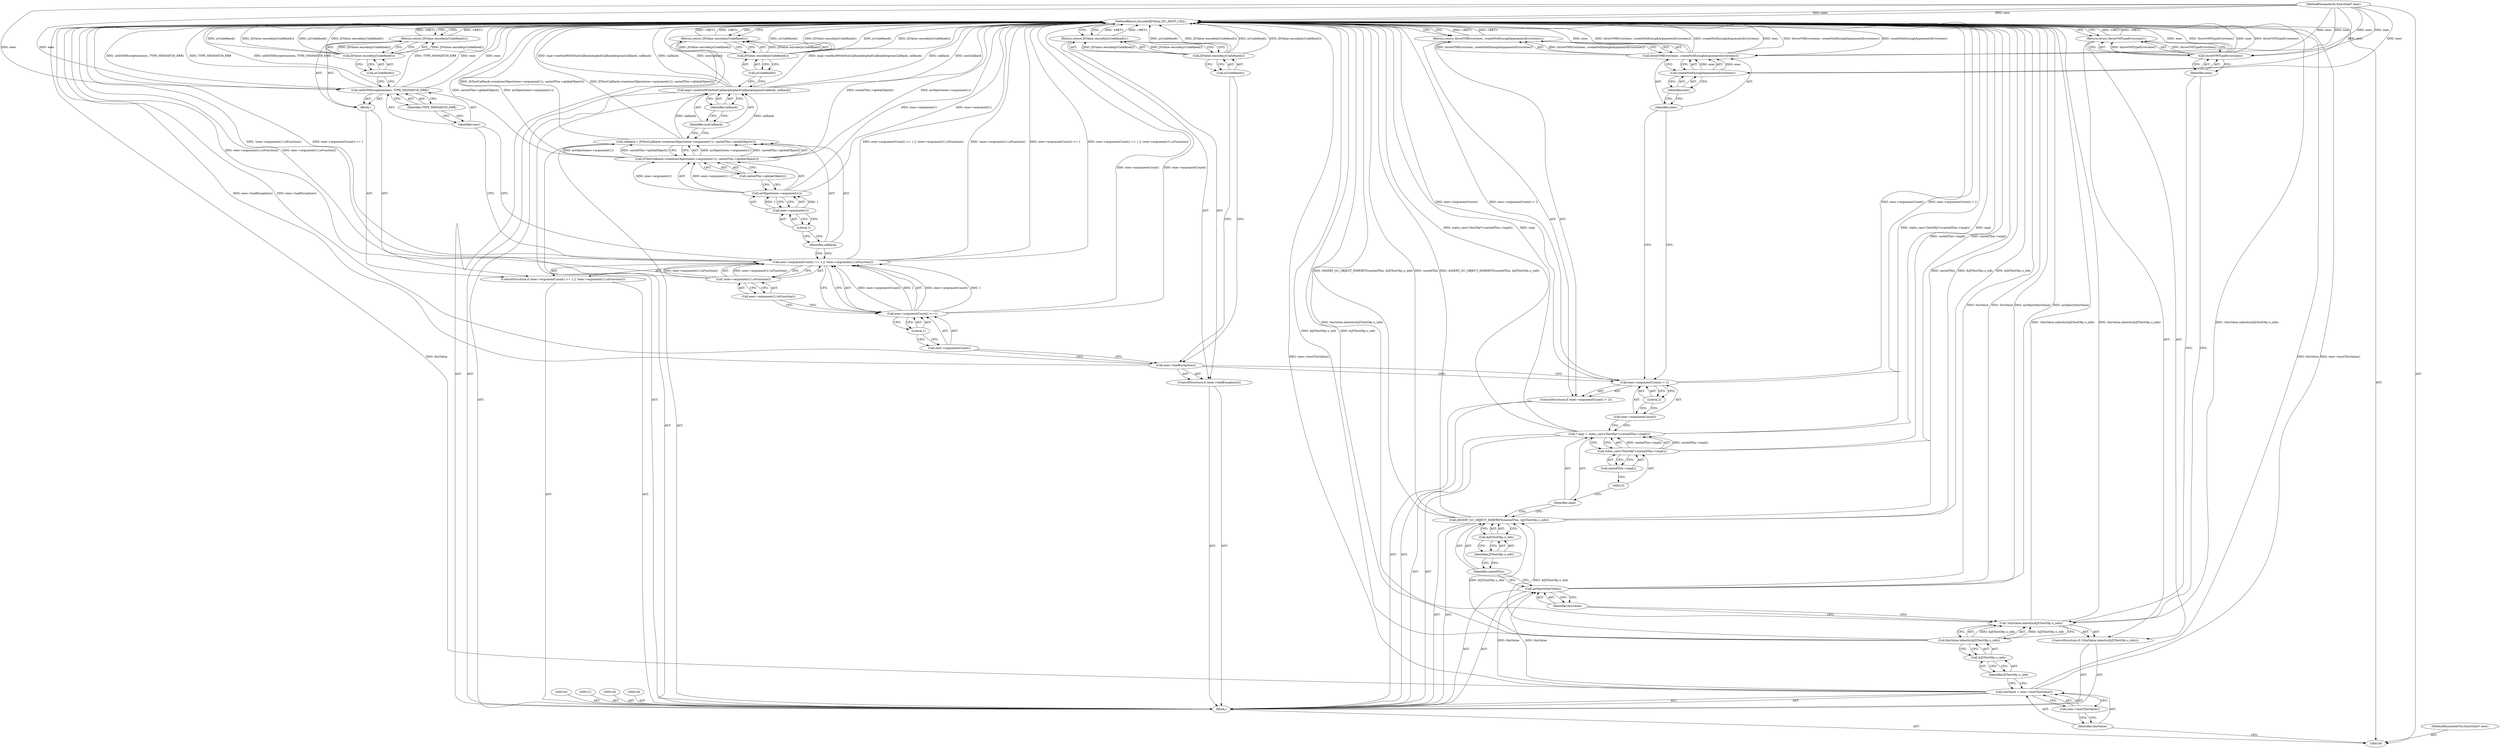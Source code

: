 digraph "0_Chrome_b944f670bb7a8a919daac497a4ea0536c954c201_35" {
"1000170" [label="(MethodReturn,EncodedJSValue JSC_HOST_CALL)"];
"1000101" [label="(MethodParameterIn,ExecState* exec)"];
"1000283" [label="(MethodParameterOut,ExecState* exec)"];
"1000132" [label="(Call,throwVMError(exec, createNotEnoughArgumentsError(exec)))"];
"1000133" [label="(Identifier,exec)"];
"1000134" [label="(Call,createNotEnoughArgumentsError(exec))"];
"1000135" [label="(Identifier,exec)"];
"1000131" [label="(Return,return throwVMError(exec, createNotEnoughArgumentsError(exec));)"];
"1000137" [label="(ControlStructure,if (exec->hadException()))"];
"1000138" [label="(Call,exec->hadException())"];
"1000140" [label="(Call,JSValue::encode(jsUndefined()))"];
"1000141" [label="(Call,jsUndefined())"];
"1000139" [label="(Return,return JSValue::encode(jsUndefined());)"];
"1000146" [label="(Literal,1)"];
"1000147" [label="(Call,!exec->argument(1).isFunction())"];
"1000148" [label="(Call,exec->argument(1).isFunction())"];
"1000142" [label="(ControlStructure,if (exec->argumentCount() <= 1 || !exec->argument(1).isFunction()))"];
"1000149" [label="(Block,)"];
"1000143" [label="(Call,exec->argumentCount() <= 1 || !exec->argument(1).isFunction())"];
"1000144" [label="(Call,exec->argumentCount() <= 1)"];
"1000145" [label="(Call,exec->argumentCount())"];
"1000151" [label="(Identifier,exec)"];
"1000152" [label="(Identifier,TYPE_MISMATCH_ERR)"];
"1000150" [label="(Call,setDOMException(exec, TYPE_MISMATCH_ERR))"];
"1000154" [label="(Call,JSValue::encode(jsUndefined()))"];
"1000155" [label="(Call,jsUndefined())"];
"1000153" [label="(Return,return JSValue::encode(jsUndefined());)"];
"1000157" [label="(Call,callback = JSTestCallback::create(asObject(exec->argument(1)), castedThis->globalObject()))"];
"1000158" [label="(Identifier,callback)"];
"1000159" [label="(Call,JSTestCallback::create(asObject(exec->argument(1)), castedThis->globalObject()))"];
"1000160" [label="(Call,asObject(exec->argument(1)))"];
"1000161" [label="(Call,exec->argument(1))"];
"1000162" [label="(Literal,1)"];
"1000163" [label="(Call,castedThis->globalObject())"];
"1000164" [label="(Call,impl->methodWithNonCallbackArgAndCallbackArg(nonCallback, callback))"];
"1000165" [label="(Identifier,nonCallback)"];
"1000166" [label="(Identifier,callback)"];
"1000102" [label="(Block,)"];
"1000168" [label="(Call,JSValue::encode(jsUndefined()))"];
"1000169" [label="(Call,jsUndefined())"];
"1000167" [label="(Return,return JSValue::encode(jsUndefined());)"];
"1000104" [label="(Call,thisValue = exec->hostThisValue())"];
"1000105" [label="(Identifier,thisValue)"];
"1000106" [label="(Call,exec->hostThisValue())"];
"1000110" [label="(Call,&JSTestObj::s_info)"];
"1000111" [label="(Identifier,JSTestObj::s_info)"];
"1000107" [label="(ControlStructure,if (!thisValue.inherits(&JSTestObj::s_info)))"];
"1000108" [label="(Call,!thisValue.inherits(&JSTestObj::s_info))"];
"1000109" [label="(Call,thisValue.inherits(&JSTestObj::s_info))"];
"1000113" [label="(Call,throwVMTypeError(exec))"];
"1000114" [label="(Identifier,exec)"];
"1000112" [label="(Return,return throwVMTypeError(exec);)"];
"1000115" [label="(Call,asObject(thisValue))"];
"1000116" [label="(Identifier,thisValue)"];
"1000118" [label="(Identifier,castedThis)"];
"1000119" [label="(Call,&JSTestObj::s_info)"];
"1000120" [label="(Identifier,JSTestObj::s_info)"];
"1000117" [label="(Call,ASSERT_GC_OBJECT_INHERITS(castedThis, &JSTestObj::s_info))"];
"1000122" [label="(Call,* impl = static_cast<TestObj*>(castedThis->impl()))"];
"1000123" [label="(Identifier,impl)"];
"1000124" [label="(Call,static_cast<TestObj*>(castedThis->impl()))"];
"1000126" [label="(Call,castedThis->impl())"];
"1000130" [label="(Literal,2)"];
"1000127" [label="(ControlStructure,if (exec->argumentCount() < 2))"];
"1000128" [label="(Call,exec->argumentCount() < 2)"];
"1000129" [label="(Call,exec->argumentCount())"];
"1000170" -> "1000100"  [label="AST: "];
"1000170" -> "1000112"  [label="CFG: "];
"1000170" -> "1000131"  [label="CFG: "];
"1000170" -> "1000139"  [label="CFG: "];
"1000170" -> "1000153"  [label="CFG: "];
"1000170" -> "1000167"  [label="CFG: "];
"1000139" -> "1000170"  [label="DDG: <RET>"];
"1000153" -> "1000170"  [label="DDG: <RET>"];
"1000131" -> "1000170"  [label="DDG: <RET>"];
"1000108" -> "1000170"  [label="DDG: !thisValue.inherits(&JSTestObj::s_info)"];
"1000108" -> "1000170"  [label="DDG: thisValue.inherits(&JSTestObj::s_info)"];
"1000150" -> "1000170"  [label="DDG: exec"];
"1000150" -> "1000170"  [label="DDG: setDOMException(exec, TYPE_MISMATCH_ERR)"];
"1000150" -> "1000170"  [label="DDG: TYPE_MISMATCH_ERR"];
"1000168" -> "1000170"  [label="DDG: jsUndefined()"];
"1000168" -> "1000170"  [label="DDG: JSValue::encode(jsUndefined())"];
"1000104" -> "1000170"  [label="DDG: thisValue"];
"1000104" -> "1000170"  [label="DDG: exec->hostThisValue()"];
"1000115" -> "1000170"  [label="DDG: asObject(thisValue)"];
"1000115" -> "1000170"  [label="DDG: thisValue"];
"1000147" -> "1000170"  [label="DDG: exec->argument(1).isFunction()"];
"1000117" -> "1000170"  [label="DDG: castedThis"];
"1000117" -> "1000170"  [label="DDG: &JSTestObj::s_info"];
"1000117" -> "1000170"  [label="DDG: ASSERT_GC_OBJECT_INHERITS(castedThis, &JSTestObj::s_info)"];
"1000132" -> "1000170"  [label="DDG: exec"];
"1000132" -> "1000170"  [label="DDG: throwVMError(exec, createNotEnoughArgumentsError(exec))"];
"1000132" -> "1000170"  [label="DDG: createNotEnoughArgumentsError(exec)"];
"1000154" -> "1000170"  [label="DDG: JSValue::encode(jsUndefined())"];
"1000154" -> "1000170"  [label="DDG: jsUndefined()"];
"1000159" -> "1000170"  [label="DDG: castedThis->globalObject()"];
"1000159" -> "1000170"  [label="DDG: asObject(exec->argument(1))"];
"1000157" -> "1000170"  [label="DDG: JSTestCallback::create(asObject(exec->argument(1)), castedThis->globalObject())"];
"1000164" -> "1000170"  [label="DDG: impl->methodWithNonCallbackArgAndCallbackArg(nonCallback, callback)"];
"1000164" -> "1000170"  [label="DDG: callback"];
"1000164" -> "1000170"  [label="DDG: nonCallback"];
"1000124" -> "1000170"  [label="DDG: castedThis->impl()"];
"1000113" -> "1000170"  [label="DDG: exec"];
"1000113" -> "1000170"  [label="DDG: throwVMTypeError(exec)"];
"1000122" -> "1000170"  [label="DDG: impl"];
"1000122" -> "1000170"  [label="DDG: static_cast<TestObj*>(castedThis->impl())"];
"1000140" -> "1000170"  [label="DDG: jsUndefined()"];
"1000140" -> "1000170"  [label="DDG: JSValue::encode(jsUndefined())"];
"1000128" -> "1000170"  [label="DDG: exec->argumentCount()"];
"1000128" -> "1000170"  [label="DDG: exec->argumentCount() < 2"];
"1000143" -> "1000170"  [label="DDG: exec->argumentCount() <= 1"];
"1000143" -> "1000170"  [label="DDG: exec->argumentCount() <= 1 || !exec->argument(1).isFunction()"];
"1000143" -> "1000170"  [label="DDG: !exec->argument(1).isFunction()"];
"1000101" -> "1000170"  [label="DDG: exec"];
"1000109" -> "1000170"  [label="DDG: &JSTestObj::s_info"];
"1000144" -> "1000170"  [label="DDG: exec->argumentCount()"];
"1000138" -> "1000170"  [label="DDG: exec->hadException()"];
"1000160" -> "1000170"  [label="DDG: exec->argument(1)"];
"1000112" -> "1000170"  [label="DDG: <RET>"];
"1000167" -> "1000170"  [label="DDG: <RET>"];
"1000101" -> "1000100"  [label="AST: "];
"1000101" -> "1000170"  [label="DDG: exec"];
"1000101" -> "1000113"  [label="DDG: exec"];
"1000101" -> "1000132"  [label="DDG: exec"];
"1000101" -> "1000134"  [label="DDG: exec"];
"1000101" -> "1000150"  [label="DDG: exec"];
"1000283" -> "1000100"  [label="AST: "];
"1000132" -> "1000131"  [label="AST: "];
"1000132" -> "1000134"  [label="CFG: "];
"1000133" -> "1000132"  [label="AST: "];
"1000134" -> "1000132"  [label="AST: "];
"1000131" -> "1000132"  [label="CFG: "];
"1000132" -> "1000170"  [label="DDG: exec"];
"1000132" -> "1000170"  [label="DDG: throwVMError(exec, createNotEnoughArgumentsError(exec))"];
"1000132" -> "1000170"  [label="DDG: createNotEnoughArgumentsError(exec)"];
"1000132" -> "1000131"  [label="DDG: throwVMError(exec, createNotEnoughArgumentsError(exec))"];
"1000134" -> "1000132"  [label="DDG: exec"];
"1000101" -> "1000132"  [label="DDG: exec"];
"1000133" -> "1000132"  [label="AST: "];
"1000133" -> "1000128"  [label="CFG: "];
"1000135" -> "1000133"  [label="CFG: "];
"1000134" -> "1000132"  [label="AST: "];
"1000134" -> "1000135"  [label="CFG: "];
"1000135" -> "1000134"  [label="AST: "];
"1000132" -> "1000134"  [label="CFG: "];
"1000134" -> "1000132"  [label="DDG: exec"];
"1000101" -> "1000134"  [label="DDG: exec"];
"1000135" -> "1000134"  [label="AST: "];
"1000135" -> "1000133"  [label="CFG: "];
"1000134" -> "1000135"  [label="CFG: "];
"1000131" -> "1000127"  [label="AST: "];
"1000131" -> "1000132"  [label="CFG: "];
"1000132" -> "1000131"  [label="AST: "];
"1000170" -> "1000131"  [label="CFG: "];
"1000131" -> "1000170"  [label="DDG: <RET>"];
"1000132" -> "1000131"  [label="DDG: throwVMError(exec, createNotEnoughArgumentsError(exec))"];
"1000137" -> "1000102"  [label="AST: "];
"1000138" -> "1000137"  [label="AST: "];
"1000139" -> "1000137"  [label="AST: "];
"1000138" -> "1000137"  [label="AST: "];
"1000138" -> "1000128"  [label="CFG: "];
"1000141" -> "1000138"  [label="CFG: "];
"1000145" -> "1000138"  [label="CFG: "];
"1000138" -> "1000170"  [label="DDG: exec->hadException()"];
"1000140" -> "1000139"  [label="AST: "];
"1000140" -> "1000141"  [label="CFG: "];
"1000141" -> "1000140"  [label="AST: "];
"1000139" -> "1000140"  [label="CFG: "];
"1000140" -> "1000170"  [label="DDG: jsUndefined()"];
"1000140" -> "1000170"  [label="DDG: JSValue::encode(jsUndefined())"];
"1000140" -> "1000139"  [label="DDG: JSValue::encode(jsUndefined())"];
"1000141" -> "1000140"  [label="AST: "];
"1000141" -> "1000138"  [label="CFG: "];
"1000140" -> "1000141"  [label="CFG: "];
"1000139" -> "1000137"  [label="AST: "];
"1000139" -> "1000140"  [label="CFG: "];
"1000140" -> "1000139"  [label="AST: "];
"1000170" -> "1000139"  [label="CFG: "];
"1000139" -> "1000170"  [label="DDG: <RET>"];
"1000140" -> "1000139"  [label="DDG: JSValue::encode(jsUndefined())"];
"1000146" -> "1000144"  [label="AST: "];
"1000146" -> "1000145"  [label="CFG: "];
"1000144" -> "1000146"  [label="CFG: "];
"1000147" -> "1000143"  [label="AST: "];
"1000147" -> "1000148"  [label="CFG: "];
"1000148" -> "1000147"  [label="AST: "];
"1000143" -> "1000147"  [label="CFG: "];
"1000147" -> "1000170"  [label="DDG: exec->argument(1).isFunction()"];
"1000147" -> "1000143"  [label="DDG: exec->argument(1).isFunction()"];
"1000148" -> "1000147"  [label="AST: "];
"1000148" -> "1000144"  [label="CFG: "];
"1000147" -> "1000148"  [label="CFG: "];
"1000142" -> "1000102"  [label="AST: "];
"1000143" -> "1000142"  [label="AST: "];
"1000149" -> "1000142"  [label="AST: "];
"1000149" -> "1000142"  [label="AST: "];
"1000150" -> "1000149"  [label="AST: "];
"1000153" -> "1000149"  [label="AST: "];
"1000143" -> "1000142"  [label="AST: "];
"1000143" -> "1000144"  [label="CFG: "];
"1000143" -> "1000147"  [label="CFG: "];
"1000144" -> "1000143"  [label="AST: "];
"1000147" -> "1000143"  [label="AST: "];
"1000151" -> "1000143"  [label="CFG: "];
"1000158" -> "1000143"  [label="CFG: "];
"1000143" -> "1000170"  [label="DDG: exec->argumentCount() <= 1"];
"1000143" -> "1000170"  [label="DDG: exec->argumentCount() <= 1 || !exec->argument(1).isFunction()"];
"1000143" -> "1000170"  [label="DDG: !exec->argument(1).isFunction()"];
"1000144" -> "1000143"  [label="DDG: exec->argumentCount()"];
"1000144" -> "1000143"  [label="DDG: 1"];
"1000147" -> "1000143"  [label="DDG: exec->argument(1).isFunction()"];
"1000144" -> "1000143"  [label="AST: "];
"1000144" -> "1000146"  [label="CFG: "];
"1000145" -> "1000144"  [label="AST: "];
"1000146" -> "1000144"  [label="AST: "];
"1000148" -> "1000144"  [label="CFG: "];
"1000143" -> "1000144"  [label="CFG: "];
"1000144" -> "1000170"  [label="DDG: exec->argumentCount()"];
"1000144" -> "1000143"  [label="DDG: exec->argumentCount()"];
"1000144" -> "1000143"  [label="DDG: 1"];
"1000145" -> "1000144"  [label="AST: "];
"1000145" -> "1000138"  [label="CFG: "];
"1000146" -> "1000145"  [label="CFG: "];
"1000151" -> "1000150"  [label="AST: "];
"1000151" -> "1000143"  [label="CFG: "];
"1000152" -> "1000151"  [label="CFG: "];
"1000152" -> "1000150"  [label="AST: "];
"1000152" -> "1000151"  [label="CFG: "];
"1000150" -> "1000152"  [label="CFG: "];
"1000150" -> "1000149"  [label="AST: "];
"1000150" -> "1000152"  [label="CFG: "];
"1000151" -> "1000150"  [label="AST: "];
"1000152" -> "1000150"  [label="AST: "];
"1000155" -> "1000150"  [label="CFG: "];
"1000150" -> "1000170"  [label="DDG: exec"];
"1000150" -> "1000170"  [label="DDG: setDOMException(exec, TYPE_MISMATCH_ERR)"];
"1000150" -> "1000170"  [label="DDG: TYPE_MISMATCH_ERR"];
"1000101" -> "1000150"  [label="DDG: exec"];
"1000154" -> "1000153"  [label="AST: "];
"1000154" -> "1000155"  [label="CFG: "];
"1000155" -> "1000154"  [label="AST: "];
"1000153" -> "1000154"  [label="CFG: "];
"1000154" -> "1000170"  [label="DDG: JSValue::encode(jsUndefined())"];
"1000154" -> "1000170"  [label="DDG: jsUndefined()"];
"1000154" -> "1000153"  [label="DDG: JSValue::encode(jsUndefined())"];
"1000155" -> "1000154"  [label="AST: "];
"1000155" -> "1000150"  [label="CFG: "];
"1000154" -> "1000155"  [label="CFG: "];
"1000153" -> "1000149"  [label="AST: "];
"1000153" -> "1000154"  [label="CFG: "];
"1000154" -> "1000153"  [label="AST: "];
"1000170" -> "1000153"  [label="CFG: "];
"1000153" -> "1000170"  [label="DDG: <RET>"];
"1000154" -> "1000153"  [label="DDG: JSValue::encode(jsUndefined())"];
"1000157" -> "1000102"  [label="AST: "];
"1000157" -> "1000159"  [label="CFG: "];
"1000158" -> "1000157"  [label="AST: "];
"1000159" -> "1000157"  [label="AST: "];
"1000165" -> "1000157"  [label="CFG: "];
"1000157" -> "1000170"  [label="DDG: JSTestCallback::create(asObject(exec->argument(1)), castedThis->globalObject())"];
"1000159" -> "1000157"  [label="DDG: asObject(exec->argument(1))"];
"1000159" -> "1000157"  [label="DDG: castedThis->globalObject()"];
"1000157" -> "1000164"  [label="DDG: callback"];
"1000158" -> "1000157"  [label="AST: "];
"1000158" -> "1000143"  [label="CFG: "];
"1000162" -> "1000158"  [label="CFG: "];
"1000159" -> "1000157"  [label="AST: "];
"1000159" -> "1000163"  [label="CFG: "];
"1000160" -> "1000159"  [label="AST: "];
"1000163" -> "1000159"  [label="AST: "];
"1000157" -> "1000159"  [label="CFG: "];
"1000159" -> "1000170"  [label="DDG: castedThis->globalObject()"];
"1000159" -> "1000170"  [label="DDG: asObject(exec->argument(1))"];
"1000159" -> "1000157"  [label="DDG: asObject(exec->argument(1))"];
"1000159" -> "1000157"  [label="DDG: castedThis->globalObject()"];
"1000160" -> "1000159"  [label="DDG: exec->argument(1)"];
"1000160" -> "1000159"  [label="AST: "];
"1000160" -> "1000161"  [label="CFG: "];
"1000161" -> "1000160"  [label="AST: "];
"1000163" -> "1000160"  [label="CFG: "];
"1000160" -> "1000170"  [label="DDG: exec->argument(1)"];
"1000160" -> "1000159"  [label="DDG: exec->argument(1)"];
"1000161" -> "1000160"  [label="DDG: 1"];
"1000161" -> "1000160"  [label="AST: "];
"1000161" -> "1000162"  [label="CFG: "];
"1000162" -> "1000161"  [label="AST: "];
"1000160" -> "1000161"  [label="CFG: "];
"1000161" -> "1000160"  [label="DDG: 1"];
"1000162" -> "1000161"  [label="AST: "];
"1000162" -> "1000158"  [label="CFG: "];
"1000161" -> "1000162"  [label="CFG: "];
"1000163" -> "1000159"  [label="AST: "];
"1000163" -> "1000160"  [label="CFG: "];
"1000159" -> "1000163"  [label="CFG: "];
"1000164" -> "1000102"  [label="AST: "];
"1000164" -> "1000166"  [label="CFG: "];
"1000165" -> "1000164"  [label="AST: "];
"1000166" -> "1000164"  [label="AST: "];
"1000169" -> "1000164"  [label="CFG: "];
"1000164" -> "1000170"  [label="DDG: impl->methodWithNonCallbackArgAndCallbackArg(nonCallback, callback)"];
"1000164" -> "1000170"  [label="DDG: callback"];
"1000164" -> "1000170"  [label="DDG: nonCallback"];
"1000157" -> "1000164"  [label="DDG: callback"];
"1000165" -> "1000164"  [label="AST: "];
"1000165" -> "1000157"  [label="CFG: "];
"1000166" -> "1000165"  [label="CFG: "];
"1000166" -> "1000164"  [label="AST: "];
"1000166" -> "1000165"  [label="CFG: "];
"1000164" -> "1000166"  [label="CFG: "];
"1000102" -> "1000100"  [label="AST: "];
"1000103" -> "1000102"  [label="AST: "];
"1000104" -> "1000102"  [label="AST: "];
"1000107" -> "1000102"  [label="AST: "];
"1000115" -> "1000102"  [label="AST: "];
"1000117" -> "1000102"  [label="AST: "];
"1000121" -> "1000102"  [label="AST: "];
"1000122" -> "1000102"  [label="AST: "];
"1000127" -> "1000102"  [label="AST: "];
"1000136" -> "1000102"  [label="AST: "];
"1000137" -> "1000102"  [label="AST: "];
"1000142" -> "1000102"  [label="AST: "];
"1000156" -> "1000102"  [label="AST: "];
"1000157" -> "1000102"  [label="AST: "];
"1000164" -> "1000102"  [label="AST: "];
"1000167" -> "1000102"  [label="AST: "];
"1000168" -> "1000167"  [label="AST: "];
"1000168" -> "1000169"  [label="CFG: "];
"1000169" -> "1000168"  [label="AST: "];
"1000167" -> "1000168"  [label="CFG: "];
"1000168" -> "1000170"  [label="DDG: jsUndefined()"];
"1000168" -> "1000170"  [label="DDG: JSValue::encode(jsUndefined())"];
"1000168" -> "1000167"  [label="DDG: JSValue::encode(jsUndefined())"];
"1000169" -> "1000168"  [label="AST: "];
"1000169" -> "1000164"  [label="CFG: "];
"1000168" -> "1000169"  [label="CFG: "];
"1000167" -> "1000102"  [label="AST: "];
"1000167" -> "1000168"  [label="CFG: "];
"1000168" -> "1000167"  [label="AST: "];
"1000170" -> "1000167"  [label="CFG: "];
"1000167" -> "1000170"  [label="DDG: <RET>"];
"1000168" -> "1000167"  [label="DDG: JSValue::encode(jsUndefined())"];
"1000104" -> "1000102"  [label="AST: "];
"1000104" -> "1000106"  [label="CFG: "];
"1000105" -> "1000104"  [label="AST: "];
"1000106" -> "1000104"  [label="AST: "];
"1000111" -> "1000104"  [label="CFG: "];
"1000104" -> "1000170"  [label="DDG: thisValue"];
"1000104" -> "1000170"  [label="DDG: exec->hostThisValue()"];
"1000104" -> "1000115"  [label="DDG: thisValue"];
"1000105" -> "1000104"  [label="AST: "];
"1000105" -> "1000100"  [label="CFG: "];
"1000106" -> "1000105"  [label="CFG: "];
"1000106" -> "1000104"  [label="AST: "];
"1000106" -> "1000105"  [label="CFG: "];
"1000104" -> "1000106"  [label="CFG: "];
"1000110" -> "1000109"  [label="AST: "];
"1000110" -> "1000111"  [label="CFG: "];
"1000111" -> "1000110"  [label="AST: "];
"1000109" -> "1000110"  [label="CFG: "];
"1000111" -> "1000110"  [label="AST: "];
"1000111" -> "1000104"  [label="CFG: "];
"1000110" -> "1000111"  [label="CFG: "];
"1000107" -> "1000102"  [label="AST: "];
"1000108" -> "1000107"  [label="AST: "];
"1000112" -> "1000107"  [label="AST: "];
"1000108" -> "1000107"  [label="AST: "];
"1000108" -> "1000109"  [label="CFG: "];
"1000109" -> "1000108"  [label="AST: "];
"1000114" -> "1000108"  [label="CFG: "];
"1000116" -> "1000108"  [label="CFG: "];
"1000108" -> "1000170"  [label="DDG: !thisValue.inherits(&JSTestObj::s_info)"];
"1000108" -> "1000170"  [label="DDG: thisValue.inherits(&JSTestObj::s_info)"];
"1000109" -> "1000108"  [label="DDG: &JSTestObj::s_info"];
"1000109" -> "1000108"  [label="AST: "];
"1000109" -> "1000110"  [label="CFG: "];
"1000110" -> "1000109"  [label="AST: "];
"1000108" -> "1000109"  [label="CFG: "];
"1000109" -> "1000170"  [label="DDG: &JSTestObj::s_info"];
"1000109" -> "1000108"  [label="DDG: &JSTestObj::s_info"];
"1000109" -> "1000117"  [label="DDG: &JSTestObj::s_info"];
"1000113" -> "1000112"  [label="AST: "];
"1000113" -> "1000114"  [label="CFG: "];
"1000114" -> "1000113"  [label="AST: "];
"1000112" -> "1000113"  [label="CFG: "];
"1000113" -> "1000170"  [label="DDG: exec"];
"1000113" -> "1000170"  [label="DDG: throwVMTypeError(exec)"];
"1000113" -> "1000112"  [label="DDG: throwVMTypeError(exec)"];
"1000101" -> "1000113"  [label="DDG: exec"];
"1000114" -> "1000113"  [label="AST: "];
"1000114" -> "1000108"  [label="CFG: "];
"1000113" -> "1000114"  [label="CFG: "];
"1000112" -> "1000107"  [label="AST: "];
"1000112" -> "1000113"  [label="CFG: "];
"1000113" -> "1000112"  [label="AST: "];
"1000170" -> "1000112"  [label="CFG: "];
"1000112" -> "1000170"  [label="DDG: <RET>"];
"1000113" -> "1000112"  [label="DDG: throwVMTypeError(exec)"];
"1000115" -> "1000102"  [label="AST: "];
"1000115" -> "1000116"  [label="CFG: "];
"1000116" -> "1000115"  [label="AST: "];
"1000118" -> "1000115"  [label="CFG: "];
"1000115" -> "1000170"  [label="DDG: asObject(thisValue)"];
"1000115" -> "1000170"  [label="DDG: thisValue"];
"1000104" -> "1000115"  [label="DDG: thisValue"];
"1000116" -> "1000115"  [label="AST: "];
"1000116" -> "1000108"  [label="CFG: "];
"1000115" -> "1000116"  [label="CFG: "];
"1000118" -> "1000117"  [label="AST: "];
"1000118" -> "1000115"  [label="CFG: "];
"1000120" -> "1000118"  [label="CFG: "];
"1000119" -> "1000117"  [label="AST: "];
"1000119" -> "1000120"  [label="CFG: "];
"1000120" -> "1000119"  [label="AST: "];
"1000117" -> "1000119"  [label="CFG: "];
"1000120" -> "1000119"  [label="AST: "];
"1000120" -> "1000118"  [label="CFG: "];
"1000119" -> "1000120"  [label="CFG: "];
"1000117" -> "1000102"  [label="AST: "];
"1000117" -> "1000119"  [label="CFG: "];
"1000118" -> "1000117"  [label="AST: "];
"1000119" -> "1000117"  [label="AST: "];
"1000123" -> "1000117"  [label="CFG: "];
"1000117" -> "1000170"  [label="DDG: castedThis"];
"1000117" -> "1000170"  [label="DDG: &JSTestObj::s_info"];
"1000117" -> "1000170"  [label="DDG: ASSERT_GC_OBJECT_INHERITS(castedThis, &JSTestObj::s_info)"];
"1000109" -> "1000117"  [label="DDG: &JSTestObj::s_info"];
"1000122" -> "1000102"  [label="AST: "];
"1000122" -> "1000124"  [label="CFG: "];
"1000123" -> "1000122"  [label="AST: "];
"1000124" -> "1000122"  [label="AST: "];
"1000129" -> "1000122"  [label="CFG: "];
"1000122" -> "1000170"  [label="DDG: impl"];
"1000122" -> "1000170"  [label="DDG: static_cast<TestObj*>(castedThis->impl())"];
"1000124" -> "1000122"  [label="DDG: castedThis->impl()"];
"1000123" -> "1000122"  [label="AST: "];
"1000123" -> "1000117"  [label="CFG: "];
"1000125" -> "1000123"  [label="CFG: "];
"1000124" -> "1000122"  [label="AST: "];
"1000124" -> "1000126"  [label="CFG: "];
"1000125" -> "1000124"  [label="AST: "];
"1000126" -> "1000124"  [label="AST: "];
"1000122" -> "1000124"  [label="CFG: "];
"1000124" -> "1000170"  [label="DDG: castedThis->impl()"];
"1000124" -> "1000122"  [label="DDG: castedThis->impl()"];
"1000126" -> "1000124"  [label="AST: "];
"1000126" -> "1000125"  [label="CFG: "];
"1000124" -> "1000126"  [label="CFG: "];
"1000130" -> "1000128"  [label="AST: "];
"1000130" -> "1000129"  [label="CFG: "];
"1000128" -> "1000130"  [label="CFG: "];
"1000127" -> "1000102"  [label="AST: "];
"1000128" -> "1000127"  [label="AST: "];
"1000131" -> "1000127"  [label="AST: "];
"1000128" -> "1000127"  [label="AST: "];
"1000128" -> "1000130"  [label="CFG: "];
"1000129" -> "1000128"  [label="AST: "];
"1000130" -> "1000128"  [label="AST: "];
"1000133" -> "1000128"  [label="CFG: "];
"1000138" -> "1000128"  [label="CFG: "];
"1000128" -> "1000170"  [label="DDG: exec->argumentCount()"];
"1000128" -> "1000170"  [label="DDG: exec->argumentCount() < 2"];
"1000129" -> "1000128"  [label="AST: "];
"1000129" -> "1000122"  [label="CFG: "];
"1000130" -> "1000129"  [label="CFG: "];
}
